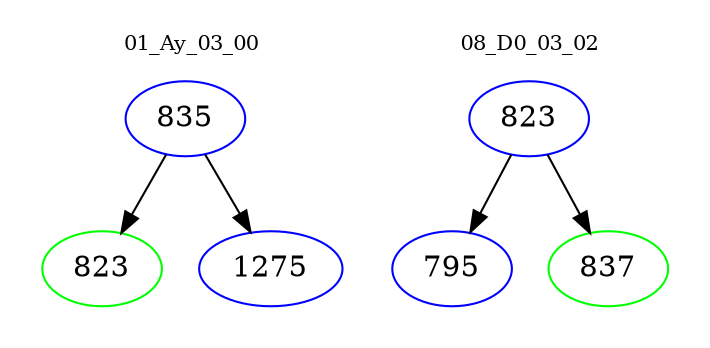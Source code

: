 digraph{
subgraph cluster_0 {
color = white
label = "01_Ay_03_00";
fontsize=10;
T0_835 [label="835", color="blue"]
T0_835 -> T0_823 [color="black"]
T0_823 [label="823", color="green"]
T0_835 -> T0_1275 [color="black"]
T0_1275 [label="1275", color="blue"]
}
subgraph cluster_1 {
color = white
label = "08_D0_03_02";
fontsize=10;
T1_823 [label="823", color="blue"]
T1_823 -> T1_795 [color="black"]
T1_795 [label="795", color="blue"]
T1_823 -> T1_837 [color="black"]
T1_837 [label="837", color="green"]
}
}
